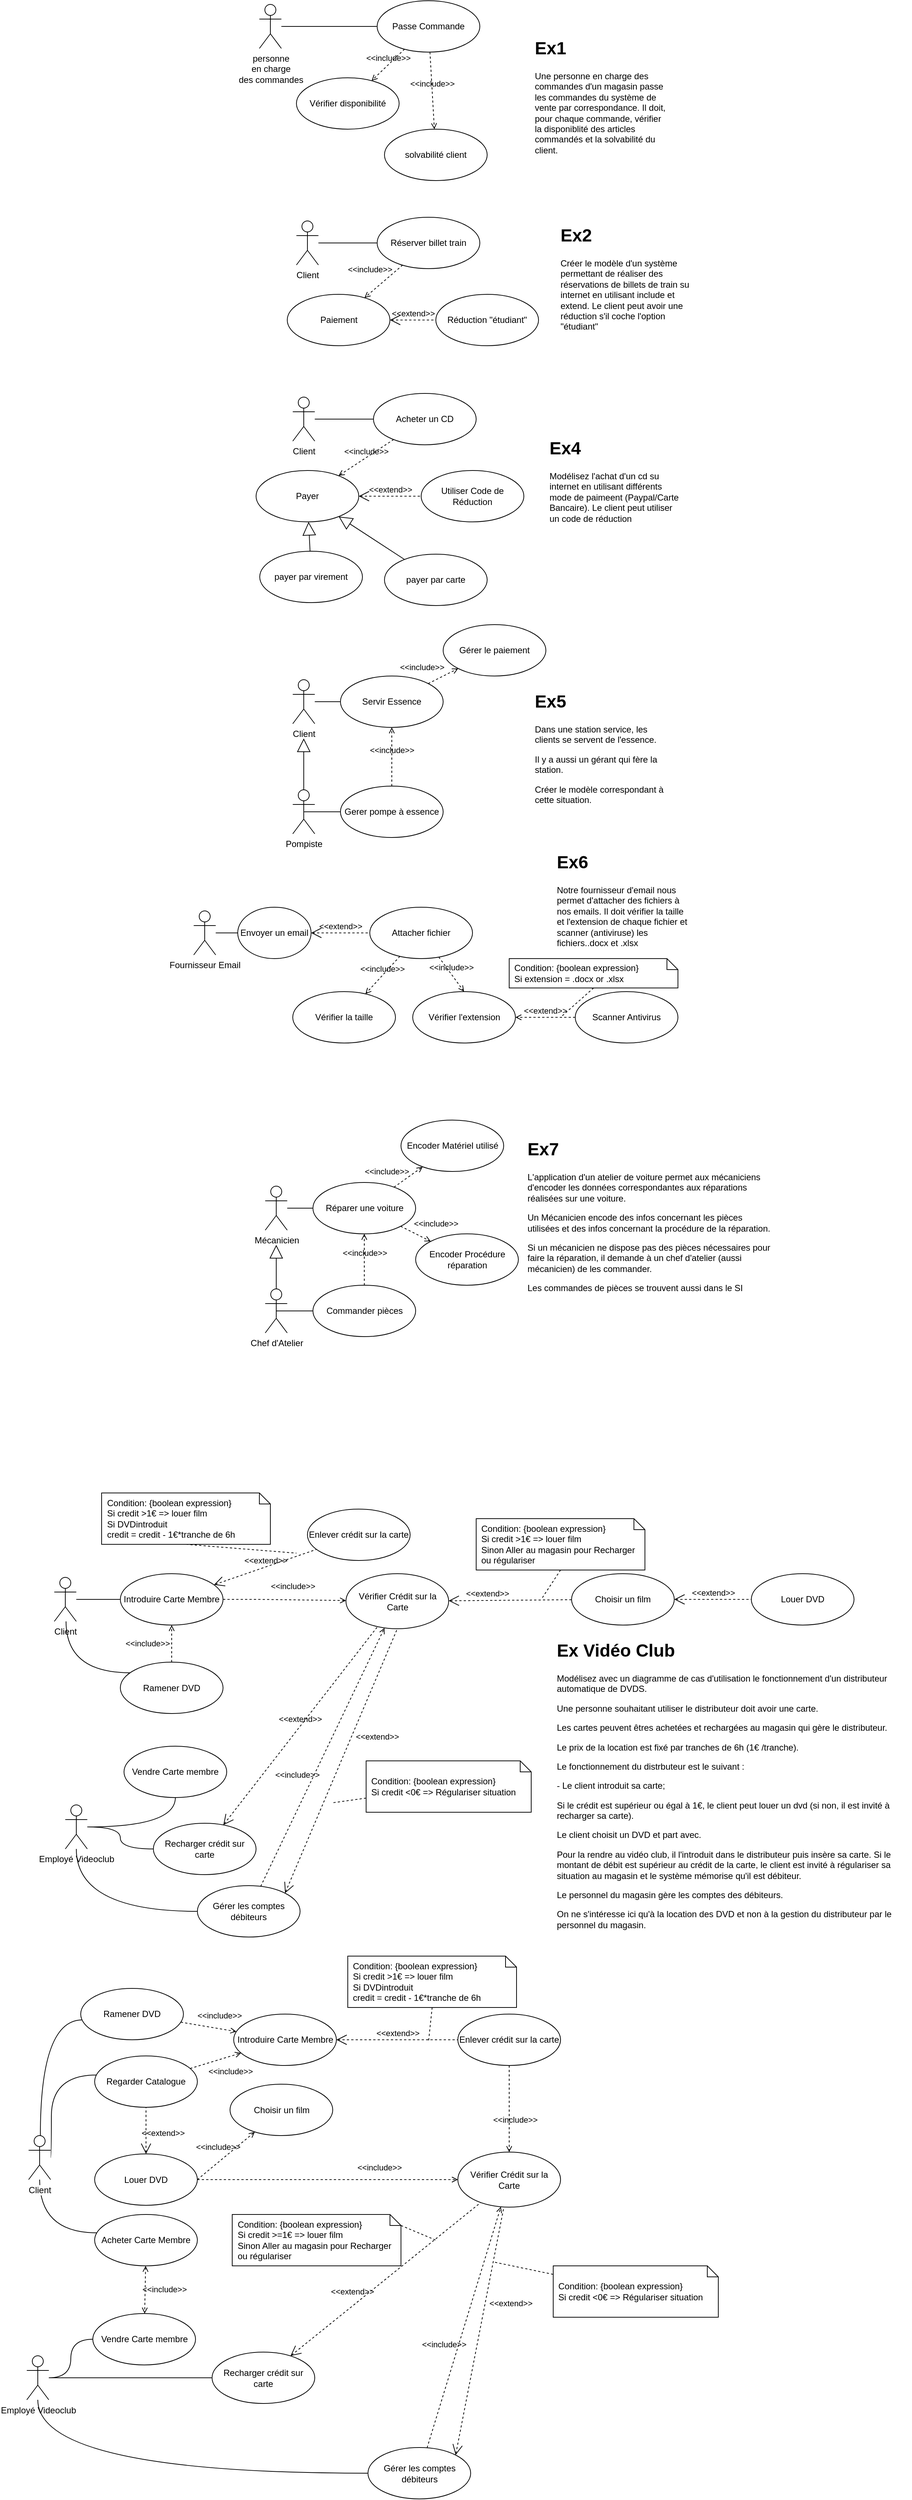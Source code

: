 <mxfile version="15.8.3" type="onedrive"><diagram id="WSln8rpcU_Y2hsrroVVx" name="Page-1"><mxGraphModel dx="1890" dy="724" grid="0" gridSize="10" guides="0" tooltips="1" connect="1" arrows="1" fold="1" page="0" pageScale="1" pageWidth="827" pageHeight="1169" math="0" shadow="0"><root><mxCell id="0"/><mxCell id="1" parent="0"/><mxCell id="7" style="edgeStyle=orthogonalEdgeStyle;rounded=0;orthogonalLoop=1;jettySize=auto;html=1;curved=1;endArrow=none;endFill=0;" parent="1" source="2" target="3" edge="1"><mxGeometry relative="1" as="geometry"/></mxCell><mxCell id="2" value="personne &lt;br&gt;en charge &lt;br&gt;des commandes" style="shape=umlActor;verticalLabelPosition=bottom;labelBackgroundColor=#ffffff;verticalAlign=top;html=1;" parent="1" vertex="1"><mxGeometry x="-30.5" y="20" width="30" height="60" as="geometry"/></mxCell><mxCell id="3" value="Passe Commande" style="ellipse;whiteSpace=wrap;html=1;" parent="1" vertex="1"><mxGeometry x="130" y="15" width="140" height="70" as="geometry"/></mxCell><mxCell id="4" value="Vérifier disponibilité" style="ellipse;whiteSpace=wrap;html=1;" parent="1" vertex="1"><mxGeometry x="20" y="120" width="140" height="70" as="geometry"/></mxCell><mxCell id="5" value="solvabilité client" style="ellipse;whiteSpace=wrap;html=1;" parent="1" vertex="1"><mxGeometry x="140" y="190" width="140" height="70" as="geometry"/></mxCell><mxCell id="9" value="&amp;lt;&amp;lt;include&amp;gt;&amp;gt;" style="edgeStyle=none;html=1;endArrow=open;verticalAlign=bottom;dashed=1;labelBackgroundColor=none;" parent="1" source="3" target="4" edge="1"><mxGeometry width="160" relative="1" as="geometry"><mxPoint x="20" y="300" as="sourcePoint"/><mxPoint x="180" y="300" as="targetPoint"/></mxGeometry></mxCell><mxCell id="10" value="&amp;lt;&amp;lt;include&amp;gt;&amp;gt;" style="edgeStyle=none;html=1;endArrow=open;verticalAlign=bottom;dashed=1;labelBackgroundColor=none;" parent="1" source="3" target="5" edge="1"><mxGeometry width="160" relative="1" as="geometry"><mxPoint x="20" y="300" as="sourcePoint"/><mxPoint x="180" y="300" as="targetPoint"/></mxGeometry></mxCell><mxCell id="266" style="edgeStyle=orthogonalEdgeStyle;rounded=0;orthogonalLoop=1;jettySize=auto;html=1;curved=1;endArrow=none;endFill=0;" parent="1" source="267" target="268" edge="1"><mxGeometry relative="1" as="geometry"/></mxCell><mxCell id="267" value="Client" style="shape=umlActor;verticalLabelPosition=bottom;labelBackgroundColor=#ffffff;verticalAlign=top;html=1;" parent="1" vertex="1"><mxGeometry x="20" y="315" width="30" height="60" as="geometry"/></mxCell><mxCell id="268" value="Réserver billet train" style="ellipse;whiteSpace=wrap;html=1;" parent="1" vertex="1"><mxGeometry x="130" y="310" width="140" height="70" as="geometry"/></mxCell><mxCell id="269" value="Paiement" style="ellipse;whiteSpace=wrap;html=1;" parent="1" vertex="1"><mxGeometry x="7.5" y="415" width="140" height="70" as="geometry"/></mxCell><mxCell id="270" value="Réduction &quot;étudiant&quot;" style="ellipse;whiteSpace=wrap;html=1;" parent="1" vertex="1"><mxGeometry x="210" y="415" width="140" height="70" as="geometry"/></mxCell><mxCell id="271" value="&amp;lt;&amp;lt;include&amp;gt;&amp;gt;" style="edgeStyle=none;html=1;endArrow=open;verticalAlign=bottom;dashed=1;labelBackgroundColor=none;" parent="1" source="268" target="269" edge="1"><mxGeometry x="0.271" y="-18" width="160" relative="1" as="geometry"><mxPoint x="20" y="595" as="sourcePoint"/><mxPoint x="180" y="595" as="targetPoint"/><mxPoint as="offset"/></mxGeometry></mxCell><mxCell id="278" value="&lt;h1&gt;Ex1&lt;/h1&gt;&lt;p&gt;Une personne en charge des commandes d'un magasin passe les commandes du système de vente par correspondance. Il doit, pour chaque commande, vérifier la disponiblité des articles commandés et la solvabilité du client.&lt;/p&gt;" style="text;html=1;strokeColor=none;fillColor=none;spacing=5;spacingTop=-20;whiteSpace=wrap;overflow=hidden;rounded=0;" parent="1" vertex="1"><mxGeometry x="340" y="60" width="190" height="170" as="geometry"/></mxCell><mxCell id="279" value="&lt;h1&gt;Ex2&lt;/h1&gt;&lt;p&gt;Créer le modèle d'un système permettant de réaliser des réservations de billets de train su internet en utilisant include et extend. Le client peut avoir une réduction s'il coche l'option &quot;étudiant&quot;&lt;/p&gt;" style="text;html=1;strokeColor=none;fillColor=none;spacing=5;spacingTop=-20;whiteSpace=wrap;overflow=hidden;rounded=0;" parent="1" vertex="1"><mxGeometry x="375" y="315" width="190" height="170" as="geometry"/></mxCell><mxCell id="280" value="&amp;lt;&amp;lt;extend&amp;gt;&amp;gt;" style="edgeStyle=none;html=1;startArrow=open;endArrow=none;startSize=12;verticalAlign=bottom;dashed=1;labelBackgroundColor=none;" parent="1" source="269" target="270" edge="1"><mxGeometry width="160" relative="1" as="geometry"><mxPoint x="-30" y="580" as="sourcePoint"/><mxPoint x="130" y="580" as="targetPoint"/></mxGeometry></mxCell><mxCell id="282" style="edgeStyle=orthogonalEdgeStyle;rounded=0;orthogonalLoop=1;jettySize=auto;html=1;curved=1;endArrow=none;endFill=0;" parent="1" source="283" target="284" edge="1"><mxGeometry relative="1" as="geometry"/></mxCell><mxCell id="283" value="Client" style="shape=umlActor;verticalLabelPosition=bottom;labelBackgroundColor=#ffffff;verticalAlign=top;html=1;" parent="1" vertex="1"><mxGeometry x="15" y="555" width="30" height="60" as="geometry"/></mxCell><mxCell id="284" value="Acheter un CD" style="ellipse;whiteSpace=wrap;html=1;" parent="1" vertex="1"><mxGeometry x="125" y="550" width="140" height="70" as="geometry"/></mxCell><mxCell id="285" value="Payer" style="ellipse;whiteSpace=wrap;html=1;" parent="1" vertex="1"><mxGeometry x="-35" y="655" width="140" height="70" as="geometry"/></mxCell><mxCell id="286" value="Utiliser Code de Réduction" style="ellipse;whiteSpace=wrap;html=1;" parent="1" vertex="1"><mxGeometry x="190" y="655" width="140" height="70" as="geometry"/></mxCell><mxCell id="287" value="&amp;lt;&amp;lt;include&amp;gt;&amp;gt;" style="edgeStyle=none;html=1;endArrow=open;verticalAlign=bottom;dashed=1;labelBackgroundColor=none;" parent="1" source="284" target="285" edge="1"><mxGeometry width="160" relative="1" as="geometry"><mxPoint x="15" y="835" as="sourcePoint"/><mxPoint x="175" y="835" as="targetPoint"/></mxGeometry></mxCell><mxCell id="288" value="&lt;h1&gt;Ex4&lt;/h1&gt;&lt;p&gt;Modélisez l'achat d'un cd su internet en utilisant différents mode de paimeent (Paypal/Carte Bancaire). Le client peut utiliser un code de réduction&lt;/p&gt;" style="text;html=1;strokeColor=none;fillColor=none;spacing=5;spacingTop=-20;whiteSpace=wrap;overflow=hidden;rounded=0;" parent="1" vertex="1"><mxGeometry x="360" y="605" width="190" height="170" as="geometry"/></mxCell><mxCell id="289" value="&amp;lt;&amp;lt;extend&amp;gt;&amp;gt;" style="edgeStyle=none;html=1;startArrow=open;endArrow=none;startSize=12;verticalAlign=bottom;dashed=1;labelBackgroundColor=none;" parent="1" source="285" target="286" edge="1"><mxGeometry width="160" relative="1" as="geometry"><mxPoint x="-35" y="820" as="sourcePoint"/><mxPoint x="125" y="820" as="targetPoint"/></mxGeometry></mxCell><mxCell id="295" value="payer par carte" style="ellipse;whiteSpace=wrap;html=1;" parent="1" vertex="1"><mxGeometry x="140" y="769" width="140" height="70" as="geometry"/></mxCell><mxCell id="296" value="payer par virement" style="ellipse;whiteSpace=wrap;html=1;" parent="1" vertex="1"><mxGeometry x="-30" y="765" width="140" height="70" as="geometry"/></mxCell><mxCell id="297" value="" style="endArrow=block;endSize=16;endFill=0;html=1;" parent="1" source="296" target="285" edge="1"><mxGeometry width="160" relative="1" as="geometry"><mxPoint x="-302.5" y="999" as="sourcePoint"/><mxPoint x="103.486" y="767.757" as="targetPoint"/></mxGeometry></mxCell><mxCell id="298" value="" style="endArrow=block;endSize=16;endFill=0;html=1;" parent="1" source="295" target="285" edge="1"><mxGeometry width="160" relative="1" as="geometry"><mxPoint x="149.474" y="936.417" as="sourcePoint"/><mxPoint x="131.621" y="760.108" as="targetPoint"/></mxGeometry></mxCell><mxCell id="299" value="&lt;h1&gt;Ex5&lt;/h1&gt;&lt;p&gt;Dans une station service, les clients se servent de l'essence.&lt;/p&gt;&lt;p&gt;Il y a aussi un gérant qui fère la station.&lt;/p&gt;&lt;p&gt;Créer le modèle correspondant à cette situation.&lt;/p&gt;" style="text;html=1;strokeColor=none;fillColor=none;spacing=5;spacingTop=-20;whiteSpace=wrap;overflow=hidden;rounded=0;" parent="1" vertex="1"><mxGeometry x="340" y="950" width="190" height="170" as="geometry"/></mxCell><mxCell id="303" style="edgeStyle=orthogonalEdgeStyle;curved=1;rounded=0;orthogonalLoop=1;jettySize=auto;html=1;endArrow=none;endFill=0;" parent="1" source="300" target="302" edge="1"><mxGeometry relative="1" as="geometry"/></mxCell><mxCell id="300" value="Client" style="shape=umlActor;verticalLabelPosition=bottom;labelBackgroundColor=#ffffff;verticalAlign=top;html=1;" parent="1" vertex="1"><mxGeometry x="15" y="940" width="30" height="60" as="geometry"/></mxCell><mxCell id="301" value="Pompiste" style="shape=umlActor;verticalLabelPosition=bottom;labelBackgroundColor=#ffffff;verticalAlign=top;html=1;" parent="1" vertex="1"><mxGeometry x="15" y="1090" width="30" height="60" as="geometry"/></mxCell><mxCell id="302" value="Servir Essence" style="ellipse;whiteSpace=wrap;html=1;fillColor=none;" parent="1" vertex="1"><mxGeometry x="80" y="935" width="140" height="70" as="geometry"/></mxCell><mxCell id="304" value="" style="endArrow=block;endSize=16;endFill=0;html=1;" parent="1" source="301" edge="1"><mxGeometry width="160" relative="1" as="geometry"><mxPoint x="149.894" y="1063.73" as="sourcePoint"/><mxPoint x="30" y="1020" as="targetPoint"/></mxGeometry></mxCell><mxCell id="306" style="edgeStyle=orthogonalEdgeStyle;curved=1;rounded=0;orthogonalLoop=1;jettySize=auto;html=1;entryX=0.5;entryY=0.5;entryDx=0;entryDy=0;entryPerimeter=0;endArrow=none;endFill=0;" parent="1" source="305" target="301" edge="1"><mxGeometry relative="1" as="geometry"/></mxCell><mxCell id="305" value="Gerer pompe à essence" style="ellipse;whiteSpace=wrap;html=1;fillColor=none;" parent="1" vertex="1"><mxGeometry x="80" y="1085" width="140" height="70" as="geometry"/></mxCell><mxCell id="308" value="&amp;lt;&amp;lt;include&amp;gt;&amp;gt;" style="edgeStyle=none;html=1;endArrow=open;verticalAlign=bottom;dashed=1;labelBackgroundColor=none;" parent="1" source="305" target="302" edge="1"><mxGeometry width="160" relative="1" as="geometry"><mxPoint x="257.59" y="869.845" as="sourcePoint"/><mxPoint x="182.498" y="919.189" as="targetPoint"/></mxGeometry></mxCell><mxCell id="309" value="Gérer le paiement" style="ellipse;whiteSpace=wrap;html=1;" parent="1" vertex="1"><mxGeometry x="220" y="865" width="140" height="70" as="geometry"/></mxCell><mxCell id="310" value="&amp;lt;&amp;lt;include&amp;gt;&amp;gt;" style="edgeStyle=none;html=1;endArrow=open;verticalAlign=bottom;dashed=1;labelBackgroundColor=none;" parent="1" source="302" target="309" edge="1"><mxGeometry x="-1" y="16" width="160" relative="1" as="geometry"><mxPoint x="217.59" y="838.845" as="sourcePoint"/><mxPoint x="240" y="1061" as="targetPoint"/><mxPoint x="-1" y="1" as="offset"/></mxGeometry></mxCell><mxCell id="311" value="&lt;h1&gt;Ex6&lt;/h1&gt;&lt;p&gt;Notre fournisseur d'email nous permet d'attacher des fichiers à nos emails. Il doit vérifier la taille et l'extension de chaque fichier et scanner (antiviruse) les fichiers..docx et .xlsx&lt;/p&gt;" style="text;html=1;strokeColor=none;fillColor=none;spacing=5;spacingTop=-20;whiteSpace=wrap;overflow=hidden;rounded=0;" parent="1" vertex="1"><mxGeometry x="370" y="1168.5" width="190" height="140" as="geometry"/></mxCell><mxCell id="312" value="Fournisseur Email" style="shape=umlActor;verticalLabelPosition=bottom;labelBackgroundColor=#ffffff;verticalAlign=top;html=1;" parent="1" vertex="1"><mxGeometry x="-120" y="1255" width="30" height="60" as="geometry"/></mxCell><mxCell id="313" value="Attacher fichier" style="ellipse;whiteSpace=wrap;html=1;fillColor=none;" parent="1" vertex="1"><mxGeometry x="120" y="1250" width="140" height="70" as="geometry"/></mxCell><mxCell id="315" value="Vérifier la taille" style="ellipse;whiteSpace=wrap;html=1;fillColor=none;" parent="1" vertex="1"><mxGeometry x="15" y="1365" width="140" height="70" as="geometry"/></mxCell><mxCell id="316" value="Vérifier l'extension" style="ellipse;whiteSpace=wrap;html=1;fillColor=none;" parent="1" vertex="1"><mxGeometry x="178.5" y="1365" width="140" height="70" as="geometry"/></mxCell><mxCell id="318" value="&amp;lt;&amp;lt;include&amp;gt;&amp;gt;" style="edgeStyle=none;html=1;endArrow=open;verticalAlign=bottom;dashed=1;labelBackgroundColor=none;" parent="1" source="313" target="315" edge="1"><mxGeometry width="160" relative="1" as="geometry"><mxPoint x="160" y="1015" as="sourcePoint"/><mxPoint x="160" y="1095" as="targetPoint"/></mxGeometry></mxCell><mxCell id="319" value="&amp;lt;&amp;lt;include&amp;gt;&amp;gt;" style="edgeStyle=none;html=1;endArrow=open;verticalAlign=bottom;dashed=1;labelBackgroundColor=none;entryX=0.5;entryY=0;entryDx=0;entryDy=0;" parent="1" source="313" target="316" edge="1"><mxGeometry width="160" relative="1" as="geometry"><mxPoint x="170" y="1025" as="sourcePoint"/><mxPoint x="170" y="1105" as="targetPoint"/></mxGeometry></mxCell><mxCell id="324" value="Scanner Antivirus" style="ellipse;whiteSpace=wrap;html=1;fillColor=none;" parent="1" vertex="1"><mxGeometry x="400" y="1365" width="140" height="70" as="geometry"/></mxCell><mxCell id="325" value="&amp;lt;&amp;lt;extend&amp;gt;&amp;gt;" style="edgeStyle=none;html=1;endArrow=open;verticalAlign=bottom;dashed=1;labelBackgroundColor=none;" parent="1" source="324" target="316" edge="1"><mxGeometry width="160" relative="1" as="geometry"><mxPoint x="258.5" y="1375" as="sourcePoint"/><mxPoint x="196.652" y="1324.819" as="targetPoint"/></mxGeometry></mxCell><mxCell id="326" value="&lt;h1&gt;Ex7&lt;/h1&gt;&lt;p&gt;L'application d'un atelier de voiture permet aux mécaniciens d'encoder les données correspondantes aux réparations réalisées sur une voiture.&amp;nbsp;&lt;/p&gt;&lt;p&gt;Un Mécanicien encode des infos concernant les pièces utilisées et des infos concernant la procédure de la réparation.&lt;/p&gt;&lt;p&gt;Si un mécanicien ne dispose pas des pièces nécessaires pour faire la réparation, il demande à un chef d'atelier (aussi mécanicien) de les commander.&lt;/p&gt;&lt;p&gt;Les commandes de pièces se trouvent aussi dans le SI&lt;/p&gt;" style="text;html=1;strokeColor=none;fillColor=none;spacing=5;spacingTop=-20;whiteSpace=wrap;overflow=hidden;rounded=0;" parent="1" vertex="1"><mxGeometry x="330" y="1560" width="342" height="220" as="geometry"/></mxCell><mxCell id="327" style="edgeStyle=orthogonalEdgeStyle;curved=1;rounded=0;orthogonalLoop=1;jettySize=auto;html=1;endArrow=none;endFill=0;" parent="1" source="328" target="330" edge="1"><mxGeometry relative="1" as="geometry"/></mxCell><mxCell id="328" value="Mécanicien" style="shape=umlActor;verticalLabelPosition=bottom;labelBackgroundColor=#ffffff;verticalAlign=top;html=1;" parent="1" vertex="1"><mxGeometry x="-22.5" y="1630" width="30" height="60" as="geometry"/></mxCell><mxCell id="329" value="Chef d'Atelier" style="shape=umlActor;verticalLabelPosition=bottom;labelBackgroundColor=#ffffff;verticalAlign=top;html=1;" parent="1" vertex="1"><mxGeometry x="-22.5" y="1770" width="30" height="60" as="geometry"/></mxCell><mxCell id="330" value="Réparer une voiture" style="ellipse;whiteSpace=wrap;html=1;fillColor=none;" parent="1" vertex="1"><mxGeometry x="42.5" y="1625" width="140" height="70" as="geometry"/></mxCell><mxCell id="331" value="" style="endArrow=block;endSize=16;endFill=0;html=1;" parent="1" source="329" edge="1"><mxGeometry width="160" relative="1" as="geometry"><mxPoint x="112.394" y="1753.73" as="sourcePoint"/><mxPoint x="-7.5" y="1710" as="targetPoint"/></mxGeometry></mxCell><mxCell id="332" style="edgeStyle=orthogonalEdgeStyle;curved=1;rounded=0;orthogonalLoop=1;jettySize=auto;html=1;entryX=0.5;entryY=0.5;entryDx=0;entryDy=0;entryPerimeter=0;endArrow=none;endFill=0;" parent="1" source="333" target="329" edge="1"><mxGeometry relative="1" as="geometry"/></mxCell><mxCell id="333" value="Commander pièces" style="ellipse;whiteSpace=wrap;html=1;fillColor=none;" parent="1" vertex="1"><mxGeometry x="42.5" y="1765" width="140" height="70" as="geometry"/></mxCell><mxCell id="334" value="&amp;lt;&amp;lt;include&amp;gt;&amp;gt;" style="edgeStyle=none;html=1;endArrow=open;verticalAlign=bottom;dashed=1;labelBackgroundColor=none;" parent="1" source="333" target="330" edge="1"><mxGeometry width="160" relative="1" as="geometry"><mxPoint x="220.09" y="1559.845" as="sourcePoint"/><mxPoint x="144.998" y="1609.189" as="targetPoint"/></mxGeometry></mxCell><mxCell id="335" value="Encoder Matériel utilisé" style="ellipse;whiteSpace=wrap;html=1;" parent="1" vertex="1"><mxGeometry x="162.5" y="1540" width="140" height="70" as="geometry"/></mxCell><mxCell id="336" value="&amp;lt;&amp;lt;include&amp;gt;&amp;gt;" style="edgeStyle=none;html=1;endArrow=open;verticalAlign=bottom;dashed=1;labelBackgroundColor=none;" parent="1" source="330" target="335" edge="1"><mxGeometry x="-1" y="16" width="160" relative="1" as="geometry"><mxPoint x="180.09" y="1528.845" as="sourcePoint"/><mxPoint x="202.5" y="1751" as="targetPoint"/><mxPoint x="-1" y="1" as="offset"/></mxGeometry></mxCell><mxCell id="339" value="Encoder Procédure réparation" style="ellipse;whiteSpace=wrap;html=1;" parent="1" vertex="1"><mxGeometry x="182.5" y="1695" width="140" height="70" as="geometry"/></mxCell><mxCell id="340" value="&amp;lt;&amp;lt;include&amp;gt;&amp;gt;" style="edgeStyle=none;html=1;endArrow=open;verticalAlign=bottom;dashed=1;labelBackgroundColor=none;" parent="1" source="330" target="339" edge="1"><mxGeometry x="0.979" y="17" width="160" relative="1" as="geometry"><mxPoint x="163.105" y="1641.49" as="sourcePoint"/><mxPoint x="202.132" y="1613.594" as="targetPoint"/><mxPoint as="offset"/></mxGeometry></mxCell><mxCell id="341" value="Condition: {boolean expression}&#10;Si extension = .docx or .xlsx" style="shape=note;size=15;spacingLeft=5;align=left;whiteSpace=wrap;fillColor=none;" parent="1" vertex="1"><mxGeometry x="310" y="1320" width="230" height="40" as="geometry"/></mxCell><mxCell id="343" value="" style="edgeStyle=none;html=1;endArrow=none;rounded=0;labelBackgroundColor=none;dashed=1;exitX=0.5;exitY=1;" parent="1" source="341" edge="1"><mxGeometry relative="1" as="geometry"><mxPoint x="380" y="1400" as="targetPoint"/></mxGeometry></mxCell><mxCell id="346" style="edgeStyle=orthogonalEdgeStyle;curved=1;rounded=0;orthogonalLoop=1;jettySize=auto;html=1;endArrow=none;endFill=0;" parent="1" source="345" target="312" edge="1"><mxGeometry relative="1" as="geometry"/></mxCell><mxCell id="345" value="Envoyer un email" style="ellipse;whiteSpace=wrap;html=1;fillColor=none;" parent="1" vertex="1"><mxGeometry x="-60" y="1250" width="100" height="70" as="geometry"/></mxCell><mxCell id="347" value="&amp;lt;&amp;lt;extend&amp;gt;&amp;gt;" style="edgeStyle=none;html=1;startArrow=open;endArrow=none;startSize=12;verticalAlign=bottom;dashed=1;labelBackgroundColor=none;" parent="1" source="345" target="313" edge="1"><mxGeometry width="160" relative="1" as="geometry"><mxPoint x="27.5" y="1220" as="sourcePoint"/><mxPoint x="112.5" y="1220" as="targetPoint"/></mxGeometry></mxCell><mxCell id="348" value="&lt;h1&gt;Ex Vidéo Club&lt;/h1&gt;&lt;p&gt;Modélisez avec un diagramme de cas d'utilisation le fonctionnement d'un distributeur automatique de DVDS.&lt;/p&gt;&lt;p&gt;Une personne souhaitant utiliser le distributeur doit avoir une carte.&lt;/p&gt;&lt;p&gt;Les cartes peuvent êtres achetées et rechargées au magasin qui gère le distributeur.&lt;/p&gt;&lt;p&gt;Le prix de la location est fixé par tranches de 6h (1€ /tranche).&lt;/p&gt;&lt;p&gt;Le fonctionnement du distrbuteur est le suivant :&lt;/p&gt;&lt;p&gt;- Le client introduit sa carte;&lt;/p&gt;&lt;p&gt;Si le crédit est supérieur ou égal à 1€, le client peut louer un dvd (si non, il est invité à recharger sa carte).&lt;/p&gt;&lt;p&gt;Le client choisit un DVD et part avec.&lt;/p&gt;&lt;p&gt;Pour la rendre au vidéo club, il l'introduit dans le distributeur puis insère sa carte. Si le montant de débit est supérieur au crédit de la carte, le client est invité à régulariser sa situation au magasin et le système mémorise qu'il est débiteur.&amp;nbsp;&lt;/p&gt;&lt;p&gt;Le personnel du magasin gère les comptes des débiteurs.&amp;nbsp;&lt;/p&gt;&lt;p&gt;On ne s'intéresse ici qu'à la location des DVD et non à la gestion du distributeur par le personnel du magasin.&lt;/p&gt;" style="text;html=1;strokeColor=none;fillColor=none;spacing=5;spacingTop=-20;whiteSpace=wrap;overflow=hidden;rounded=0;" parent="1" vertex="1"><mxGeometry x="370" y="2243" width="488" height="410" as="geometry"/></mxCell><mxCell id="353" style="edgeStyle=orthogonalEdgeStyle;curved=1;rounded=0;orthogonalLoop=1;jettySize=auto;html=1;endArrow=none;endFill=0;" parent="1" source="349" target="351" edge="1"><mxGeometry relative="1" as="geometry"/></mxCell><mxCell id="349" value="Client" style="shape=umlActor;verticalLabelPosition=bottom;labelBackgroundColor=#ffffff;verticalAlign=top;html=1;fillColor=none;" parent="1" vertex="1"><mxGeometry x="-310" y="2163" width="30" height="60" as="geometry"/></mxCell><mxCell id="361" style="edgeStyle=orthogonalEdgeStyle;curved=1;rounded=0;orthogonalLoop=1;jettySize=auto;html=1;endArrow=none;endFill=0;" parent="1" source="350" target="360" edge="1"><mxGeometry relative="1" as="geometry"/></mxCell><mxCell id="363" style="edgeStyle=orthogonalEdgeStyle;curved=1;rounded=0;orthogonalLoop=1;jettySize=auto;html=1;endArrow=none;endFill=0;" parent="1" source="350" target="362" edge="1"><mxGeometry relative="1" as="geometry"/></mxCell><mxCell id="350" value="Employé Videoclub" style="shape=umlActor;verticalLabelPosition=bottom;labelBackgroundColor=#ffffff;verticalAlign=top;html=1;fillColor=none;" parent="1" vertex="1"><mxGeometry x="-295" y="2473" width="30" height="60" as="geometry"/></mxCell><mxCell id="351" value="Introduire Carte Membre" style="ellipse;whiteSpace=wrap;html=1;fillColor=none;" parent="1" vertex="1"><mxGeometry x="-220" y="2158" width="140" height="70" as="geometry"/></mxCell><mxCell id="354" value="Vérifier Crédit sur la Carte" style="ellipse;whiteSpace=wrap;html=1;fillColor=none;" parent="1" vertex="1"><mxGeometry x="87.5" y="2158" width="140" height="75" as="geometry"/></mxCell><mxCell id="356" value="&amp;lt;&amp;lt;include&amp;gt;&amp;gt;" style="edgeStyle=none;html=1;endArrow=open;verticalAlign=bottom;dashed=1;labelBackgroundColor=none;" parent="1" source="351" target="354" edge="1"><mxGeometry x="0.25" y="14" width="160" relative="1" as="geometry"><mxPoint x="152.839" y="1844.396" as="sourcePoint"/><mxPoint x="191.905" y="1816.513" as="targetPoint"/><mxPoint x="-10" y="4" as="offset"/><Array as="points"><mxPoint x="-30" y="2193"/></Array></mxGeometry></mxCell><mxCell id="359" value="&amp;lt;&amp;lt;extend&amp;gt;&amp;gt;" style="edgeStyle=none;html=1;startArrow=open;endArrow=none;startSize=12;verticalAlign=bottom;dashed=1;labelBackgroundColor=none;" parent="1" source="360" target="354" edge="1"><mxGeometry width="160" relative="1" as="geometry"><mxPoint x="-100" y="2413" as="sourcePoint"/><mxPoint x="-190" y="2553" as="targetPoint"/></mxGeometry></mxCell><mxCell id="360" value="Recharger crédit sur carte" style="ellipse;whiteSpace=wrap;html=1;fillColor=none;" parent="1" vertex="1"><mxGeometry x="-175" y="2498" width="140" height="70" as="geometry"/></mxCell><mxCell id="362" value="Vendre Carte membre" style="ellipse;whiteSpace=wrap;html=1;fillColor=none;" parent="1" vertex="1"><mxGeometry x="-215" y="2393" width="140" height="70" as="geometry"/></mxCell><mxCell id="364" value="Choisir un film" style="ellipse;whiteSpace=wrap;html=1;fillColor=none;" parent="1" vertex="1"><mxGeometry x="395" y="2158" width="140" height="70" as="geometry"/></mxCell><mxCell id="367" value="Condition: {boolean expression}&#10;Si credit &gt;1€ =&gt; louer film&#10;Sinon Aller au magasin pour Recharger ou régulariser" style="shape=note;size=15;spacingLeft=5;align=left;whiteSpace=wrap;fillColor=none;" parent="1" vertex="1"><mxGeometry x="265" y="2083" width="230" height="70" as="geometry"/></mxCell><mxCell id="368" value="&amp;lt;&amp;lt;extend&amp;gt;&amp;gt;" style="align=right;html=1;verticalAlign=bottom;rounded=0;labelBackgroundColor=none;endArrow=open;endSize=12;dashed=1;" parent="1" source="364" target="354" edge="1"><mxGeometry relative="1" as="geometry"><mxPoint x="255" y="2191" as="targetPoint"/><mxPoint x="415" y="2191" as="sourcePoint"/></mxGeometry></mxCell><mxCell id="369" value="" style="edgeStyle=none;html=1;endArrow=none;rounded=0;labelBackgroundColor=none;dashed=1;exitX=0.5;exitY=1;" parent="1" source="367" edge="1"><mxGeometry relative="1" as="geometry"><mxPoint x="355" y="2191" as="targetPoint"/></mxGeometry></mxCell><mxCell id="370" value="Ramener DVD" style="ellipse;whiteSpace=wrap;html=1;fillColor=none;" parent="1" vertex="1"><mxGeometry x="-220" y="2278.5" width="140" height="70" as="geometry"/></mxCell><mxCell id="371" style="edgeStyle=orthogonalEdgeStyle;curved=1;rounded=0;orthogonalLoop=1;jettySize=auto;html=1;endArrow=none;endFill=0;" parent="1" source="349" target="370" edge="1"><mxGeometry relative="1" as="geometry"><mxPoint x="-280" y="2193" as="sourcePoint"/><mxPoint x="-220" y="2193" as="targetPoint"/><Array as="points"><mxPoint x="-294" y="2293"/></Array></mxGeometry></mxCell><mxCell id="372" value="&amp;lt;&amp;lt;extend&amp;gt;&amp;gt;" style="edgeStyle=none;html=1;startArrow=open;endArrow=none;startSize=12;verticalAlign=bottom;dashed=1;labelBackgroundColor=none;" parent="1" source="364" target="373" edge="1"><mxGeometry width="160" relative="1" as="geometry"><mxPoint x="536.188" y="2463.136" as="sourcePoint"/><mxPoint x="640" y="2188" as="targetPoint"/></mxGeometry></mxCell><mxCell id="373" value="Louer DVD" style="ellipse;whiteSpace=wrap;html=1;fillColor=none;" parent="1" vertex="1"><mxGeometry x="640" y="2158" width="140" height="70" as="geometry"/></mxCell><mxCell id="374" value="&amp;lt;&amp;lt;include&amp;gt;&amp;gt;" style="edgeStyle=none;html=1;endArrow=open;verticalAlign=bottom;dashed=1;labelBackgroundColor=none;" parent="1" source="370" target="351" edge="1"><mxGeometry x="-0.32" y="33" width="160" relative="1" as="geometry"><mxPoint x="-70.0" y="2203" as="sourcePoint"/><mxPoint x="10.0" y="2203" as="targetPoint"/><mxPoint as="offset"/><Array as="points"/></mxGeometry></mxCell><mxCell id="380" style="edgeStyle=orthogonalEdgeStyle;curved=1;rounded=0;orthogonalLoop=1;jettySize=auto;html=1;endArrow=none;endFill=0;" parent="1" source="379" target="350" edge="1"><mxGeometry relative="1" as="geometry"/></mxCell><mxCell id="379" value="Gérer les comptes débiteurs" style="ellipse;whiteSpace=wrap;html=1;fillColor=none;" parent="1" vertex="1"><mxGeometry x="-115" y="2583" width="140" height="70" as="geometry"/></mxCell><mxCell id="381" value="Enlever crédit sur la carte" style="ellipse;whiteSpace=wrap;html=1;fillColor=none;" parent="1" vertex="1"><mxGeometry x="35" y="2070" width="140" height="70" as="geometry"/></mxCell><mxCell id="383" value="&amp;lt;&amp;lt;extend&amp;gt;&amp;gt;" style="edgeStyle=none;html=1;startArrow=open;endArrow=none;startSize=12;verticalAlign=bottom;dashed=1;labelBackgroundColor=none;" parent="1" source="351" target="381" edge="1"><mxGeometry width="160" relative="1" as="geometry"><mxPoint x="-87.231" y="2524.146" as="sourcePoint"/><mxPoint x="61.068" y="2241.602" as="targetPoint"/></mxGeometry></mxCell><mxCell id="385" value="&amp;lt;&amp;lt;include&amp;gt;&amp;gt;" style="edgeStyle=none;html=1;endArrow=open;verticalAlign=bottom;dashed=1;labelBackgroundColor=none;" parent="1" source="379" target="354" edge="1"><mxGeometry x="-0.229" y="17" width="160" relative="1" as="geometry"><mxPoint x="-140.0" y="2288.5" as="sourcePoint"/><mxPoint x="-140.0" y="2238" as="targetPoint"/><mxPoint as="offset"/><Array as="points"/></mxGeometry></mxCell><mxCell id="387" value="Condition: {boolean expression}&#10;Si credit &gt;1€ =&gt; louer film&#10;Si DVDintroduit &#10;credit = credit - 1€*tranche de 6h" style="shape=note;size=15;spacingLeft=5;align=left;whiteSpace=wrap;fillColor=none;" parent="1" vertex="1"><mxGeometry x="-245.5" y="2048" width="230" height="70" as="geometry"/></mxCell><mxCell id="388" value="" style="edgeStyle=none;html=1;endArrow=none;rounded=0;labelBackgroundColor=none;dashed=1;exitX=0.5;exitY=1;" parent="1" source="387" edge="1"><mxGeometry relative="1" as="geometry"><mxPoint x="20" y="2130" as="targetPoint"/></mxGeometry></mxCell><mxCell id="389" value="&amp;lt;&amp;lt;extend&amp;gt;&amp;gt;" style="edgeStyle=none;html=1;startArrow=open;endArrow=none;startSize=12;verticalAlign=bottom;dashed=1;labelBackgroundColor=none;entryX=0.5;entryY=1;entryDx=0;entryDy=0;exitX=1;exitY=0;exitDx=0;exitDy=0;" parent="1" source="379" target="354" edge="1"><mxGeometry x="0.21" y="-36" width="160" relative="1" as="geometry"><mxPoint x="308.011" y="2518.047" as="sourcePoint"/><mxPoint x="447.963" y="2469.934" as="targetPoint"/><mxPoint as="offset"/></mxGeometry></mxCell><mxCell id="390" value="Condition: {boolean expression}&#10;Si credit &lt;0€ =&gt; Régulariser situation" style="shape=note;size=15;spacingLeft=5;align=left;whiteSpace=wrap;fillColor=none;" parent="1" vertex="1"><mxGeometry x="115" y="2413" width="225" height="70" as="geometry"/></mxCell><mxCell id="391" value="" style="edgeStyle=none;html=1;endArrow=none;rounded=0;labelBackgroundColor=none;dashed=1;" parent="1" source="390" edge="1"><mxGeometry relative="1" as="geometry"><mxPoint x="70" y="2470" as="targetPoint"/></mxGeometry></mxCell><mxCell id="431" style="edgeStyle=orthogonalEdgeStyle;curved=1;rounded=0;orthogonalLoop=1;jettySize=auto;html=1;endArrow=none;endFill=0;" parent="1" source="394" target="430" edge="1"><mxGeometry relative="1" as="geometry"><Array as="points"><mxPoint x="-314" y="2841"/></Array></mxGeometry></mxCell><mxCell id="454" style="edgeStyle=orthogonalEdgeStyle;curved=1;rounded=0;orthogonalLoop=1;jettySize=auto;html=1;endArrow=none;endFill=0;" parent="1" source="394" target="453" edge="1"><mxGeometry relative="1" as="geometry"><Array as="points"><mxPoint x="-330" y="3056"/></Array></mxGeometry></mxCell><mxCell id="394" value="Client" style="shape=umlActor;verticalLabelPosition=bottom;labelBackgroundColor=#ffffff;verticalAlign=top;html=1;fillColor=none;" parent="1" vertex="1"><mxGeometry x="-345" y="2923.5" width="30" height="60" as="geometry"/></mxCell><mxCell id="395" style="edgeStyle=orthogonalEdgeStyle;curved=1;rounded=0;orthogonalLoop=1;jettySize=auto;html=1;endArrow=none;endFill=0;" parent="1" source="397" target="402" edge="1"><mxGeometry relative="1" as="geometry"/></mxCell><mxCell id="396" style="edgeStyle=orthogonalEdgeStyle;curved=1;rounded=0;orthogonalLoop=1;jettySize=auto;html=1;endArrow=none;endFill=0;" parent="1" source="397" target="403" edge="1"><mxGeometry relative="1" as="geometry"/></mxCell><mxCell id="397" value="Employé Videoclub" style="shape=umlActor;verticalLabelPosition=bottom;labelBackgroundColor=#ffffff;verticalAlign=top;html=1;fillColor=none;" parent="1" vertex="1"><mxGeometry x="-347.5" y="3223.5" width="30" height="60" as="geometry"/></mxCell><mxCell id="399" value="Vérifier Crédit sur la Carte" style="ellipse;whiteSpace=wrap;html=1;fillColor=none;" parent="1" vertex="1"><mxGeometry x="240" y="2946" width="140" height="75" as="geometry"/></mxCell><mxCell id="401" value="&amp;lt;&amp;lt;extend&amp;gt;&amp;gt;" style="edgeStyle=none;html=1;startArrow=open;endArrow=none;startSize=12;verticalAlign=bottom;dashed=1;labelBackgroundColor=none;" parent="1" source="402" target="399" edge="1"><mxGeometry x="-0.31" y="9" width="160" relative="1" as="geometry"><mxPoint x="-114" y="3111" as="sourcePoint"/><mxPoint x="-204" y="3251" as="targetPoint"/><mxPoint as="offset"/></mxGeometry></mxCell><mxCell id="402" value="Recharger crédit sur carte" style="ellipse;whiteSpace=wrap;html=1;fillColor=none;" parent="1" vertex="1"><mxGeometry x="-95" y="3218.5" width="140" height="70" as="geometry"/></mxCell><mxCell id="403" value="Vendre Carte membre" style="ellipse;whiteSpace=wrap;html=1;fillColor=none;" parent="1" vertex="1"><mxGeometry x="-257.5" y="3166" width="140" height="70" as="geometry"/></mxCell><mxCell id="405" value="Condition: {boolean expression}&#10;Si credit &gt;=1€ =&gt; louer film&#10;Sinon Aller au magasin pour Recharger ou régulariser" style="shape=note;size=15;spacingLeft=5;align=left;whiteSpace=wrap;fillColor=none;" parent="1" vertex="1"><mxGeometry x="-67.5" y="3031" width="230" height="70" as="geometry"/></mxCell><mxCell id="407" value="" style="edgeStyle=none;html=1;endArrow=none;rounded=0;labelBackgroundColor=none;dashed=1;exitX=0;exitY=0;exitDx=230.0;exitDy=15;exitPerimeter=0;" parent="1" source="405" edge="1"><mxGeometry relative="1" as="geometry"><mxPoint x="210" y="3066" as="targetPoint"/></mxGeometry></mxCell><mxCell id="408" value="Ramener DVD" style="ellipse;whiteSpace=wrap;html=1;fillColor=none;" parent="1" vertex="1"><mxGeometry x="-274" y="2723" width="140" height="70" as="geometry"/></mxCell><mxCell id="409" style="edgeStyle=orthogonalEdgeStyle;curved=1;rounded=0;orthogonalLoop=1;jettySize=auto;html=1;endArrow=none;endFill=0;" parent="1" source="394" target="408" edge="1"><mxGeometry relative="1" as="geometry"><mxPoint x="-259" y="2951" as="sourcePoint"/><mxPoint x="-199" y="2951" as="targetPoint"/><Array as="points"><mxPoint x="-329" y="2766"/></Array></mxGeometry></mxCell><mxCell id="410" value="&amp;lt;&amp;lt;extend&amp;gt;&amp;gt;" style="edgeStyle=none;html=1;startArrow=open;endArrow=none;startSize=12;verticalAlign=bottom;dashed=1;labelBackgroundColor=none;exitX=1;exitY=0.5;exitDx=0;exitDy=0;" parent="1" source="434" target="451" edge="1"><mxGeometry width="160" relative="1" as="geometry"><mxPoint x="120" y="2780.5" as="sourcePoint"/><mxPoint x="190" y="2793" as="targetPoint"/></mxGeometry></mxCell><mxCell id="412" value="&amp;lt;&amp;lt;include&amp;gt;&amp;gt;" style="edgeStyle=none;html=1;endArrow=open;verticalAlign=bottom;dashed=1;labelBackgroundColor=none;" parent="1" source="408" target="434" edge="1"><mxGeometry x="0.347" y="9" width="160" relative="1" as="geometry"><mxPoint x="-49.0" y="2961" as="sourcePoint"/><mxPoint x="31.0" y="2961" as="targetPoint"/><mxPoint as="offset"/><Array as="points"/></mxGeometry></mxCell><mxCell id="413" style="edgeStyle=orthogonalEdgeStyle;curved=1;rounded=0;orthogonalLoop=1;jettySize=auto;html=1;endArrow=none;endFill=0;" parent="1" source="414" target="397" edge="1"><mxGeometry relative="1" as="geometry"/></mxCell><mxCell id="414" value="Gérer les comptes débiteurs" style="ellipse;whiteSpace=wrap;html=1;fillColor=none;" parent="1" vertex="1"><mxGeometry x="117.5" y="3348.5" width="140" height="70" as="geometry"/></mxCell><mxCell id="417" value="&amp;lt;&amp;lt;include&amp;gt;&amp;gt;" style="edgeStyle=none;html=1;endArrow=open;verticalAlign=bottom;dashed=1;labelBackgroundColor=none;" parent="1" source="414" target="399" edge="1"><mxGeometry x="-0.229" y="17" width="160" relative="1" as="geometry"><mxPoint x="-154.0" y="2986.5" as="sourcePoint"/><mxPoint x="-154.0" y="2936" as="targetPoint"/><mxPoint as="offset"/><Array as="points"/></mxGeometry></mxCell><mxCell id="418" value="Condition: {boolean expression}&#10;Si credit &gt;1€ =&gt; louer film&#10;Si DVDintroduit &#10;credit = credit - 1€*tranche de 6h" style="shape=note;size=15;spacingLeft=5;align=left;whiteSpace=wrap;fillColor=none;" parent="1" vertex="1"><mxGeometry x="90" y="2679" width="230" height="70" as="geometry"/></mxCell><mxCell id="419" value="" style="edgeStyle=none;html=1;endArrow=none;rounded=0;labelBackgroundColor=none;dashed=1;exitX=0.5;exitY=1;" parent="1" source="418" edge="1"><mxGeometry relative="1" as="geometry"><mxPoint x="200" y="2796" as="targetPoint"/></mxGeometry></mxCell><mxCell id="420" value="&amp;lt;&amp;lt;extend&amp;gt;&amp;gt;" style="edgeStyle=none;html=1;startArrow=open;endArrow=none;startSize=12;verticalAlign=bottom;dashed=1;labelBackgroundColor=none;exitX=1;exitY=0;exitDx=0;exitDy=0;" parent="1" source="414" target="399" edge="1"><mxGeometry x="0.21" y="-36" width="160" relative="1" as="geometry"><mxPoint x="294.011" y="3216.047" as="sourcePoint"/><mxPoint x="433.963" y="3167.934" as="targetPoint"/><mxPoint as="offset"/></mxGeometry></mxCell><mxCell id="421" value="Condition: {boolean expression}&#10;Si credit &lt;0€ =&gt; Régulariser situation" style="shape=note;size=15;spacingLeft=5;align=left;whiteSpace=wrap;fillColor=none;" parent="1" vertex="1"><mxGeometry x="370" y="3101" width="225" height="70" as="geometry"/></mxCell><mxCell id="422" value="" style="edgeStyle=none;html=1;endArrow=none;rounded=0;labelBackgroundColor=none;dashed=1;" parent="1" source="421" edge="1"><mxGeometry relative="1" as="geometry"><mxPoint x="290" y="3096" as="targetPoint"/></mxGeometry></mxCell><mxCell id="423" value="Louer DVD" style="ellipse;whiteSpace=wrap;html=1;fillColor=none;" parent="1" vertex="1"><mxGeometry x="-255" y="2948.5" width="140" height="70" as="geometry"/></mxCell><mxCell id="425" value="Choisir un film" style="ellipse;whiteSpace=wrap;html=1;fillColor=none;" parent="1" vertex="1"><mxGeometry x="-70.5" y="2853.5" width="140" height="70" as="geometry"/></mxCell><mxCell id="426" value="&amp;lt;&amp;lt;include&amp;gt;&amp;gt;" style="edgeStyle=none;html=1;endArrow=open;verticalAlign=bottom;dashed=1;labelBackgroundColor=none;exitX=1;exitY=0.5;exitDx=0;exitDy=0;" parent="1" source="423" target="425" edge="1"><mxGeometry x="-0.107" y="9" width="160" relative="1" as="geometry"><mxPoint x="171.136" y="2999.828" as="sourcePoint"/><mxPoint x="2.265" y="3351.958" as="targetPoint"/><mxPoint x="-1" as="offset"/><Array as="points"/></mxGeometry></mxCell><mxCell id="430" value="Regarder Catalogue" style="ellipse;whiteSpace=wrap;html=1;fillColor=none;" parent="1" vertex="1"><mxGeometry x="-255" y="2815" width="140" height="70" as="geometry"/></mxCell><mxCell id="432" value="&amp;lt;&amp;lt;extend&amp;gt;&amp;gt;" style="edgeStyle=none;html=1;startArrow=open;endArrow=none;startSize=12;verticalAlign=bottom;dashed=1;labelBackgroundColor=none;" parent="1" source="423" target="430" edge="1"><mxGeometry x="-0.364" y="-23" width="160" relative="1" as="geometry"><mxPoint x="-48.748" y="3268.357" as="sourcePoint"/><mxPoint x="161.646" y="2998.131" as="targetPoint"/><mxPoint as="offset"/></mxGeometry></mxCell><mxCell id="434" value="Introduire Carte Membre" style="ellipse;whiteSpace=wrap;html=1;fillColor=none;" parent="1" vertex="1"><mxGeometry x="-65.5" y="2758" width="140" height="70" as="geometry"/></mxCell><mxCell id="435" value="&amp;lt;&amp;lt;include&amp;gt;&amp;gt;" style="edgeStyle=none;html=1;endArrow=open;verticalAlign=bottom;dashed=1;labelBackgroundColor=none;" parent="1" source="430" target="434" edge="1"><mxGeometry x="0.363" y="-28" width="160" relative="1" as="geometry"><mxPoint x="-88.0" y="2965" as="sourcePoint"/><mxPoint x="-40.479" y="2964.353" as="targetPoint"/><mxPoint x="-1" as="offset"/><Array as="points"/></mxGeometry></mxCell><mxCell id="436" value="&amp;lt;&amp;lt;include&amp;gt;&amp;gt;" style="edgeStyle=none;html=1;endArrow=open;verticalAlign=bottom;dashed=1;labelBackgroundColor=none;" parent="1" source="423" target="399" edge="1"><mxGeometry x="0.396" y="8" width="160" relative="1" as="geometry"><mxPoint x="-88.0" y="2965" as="sourcePoint"/><mxPoint x="-14.24" y="2921.708" as="targetPoint"/><mxPoint as="offset"/><Array as="points"/></mxGeometry></mxCell><mxCell id="451" value="Enlever crédit sur la carte" style="ellipse;whiteSpace=wrap;html=1;fillColor=none;" parent="1" vertex="1"><mxGeometry x="240" y="2758" width="140" height="70" as="geometry"/></mxCell><mxCell id="452" value="&amp;lt;&amp;lt;include&amp;gt;&amp;gt;" style="edgeStyle=none;html=1;endArrow=open;verticalAlign=bottom;dashed=1;labelBackgroundColor=none;" parent="1" source="451" target="399" edge="1"><mxGeometry x="0.396" y="8" width="160" relative="1" as="geometry"><mxPoint x="-105.006" y="3000.554" as="sourcePoint"/><mxPoint x="50.003" y="2998.84" as="targetPoint"/><mxPoint as="offset"/><Array as="points"/></mxGeometry></mxCell><mxCell id="453" value="Acheter Carte Membre" style="ellipse;whiteSpace=wrap;html=1;fillColor=none;" parent="1" vertex="1"><mxGeometry x="-255" y="3031" width="140" height="70" as="geometry"/></mxCell><mxCell id="455" value="&amp;lt;&amp;lt;include&amp;gt;&amp;gt;" style="edgeStyle=none;html=1;endArrow=open;verticalAlign=bottom;dashed=1;labelBackgroundColor=none;startArrow=open;startFill=0;" parent="1" source="453" target="403" edge="1"><mxGeometry x="0.241" y="26" width="160" relative="1" as="geometry"><mxPoint x="211.92" y="3306.511" as="sourcePoint"/><mxPoint x="307.254" y="3030.373" as="targetPoint"/><mxPoint as="offset"/><Array as="points"/></mxGeometry></mxCell></root></mxGraphModel></diagram></mxfile>